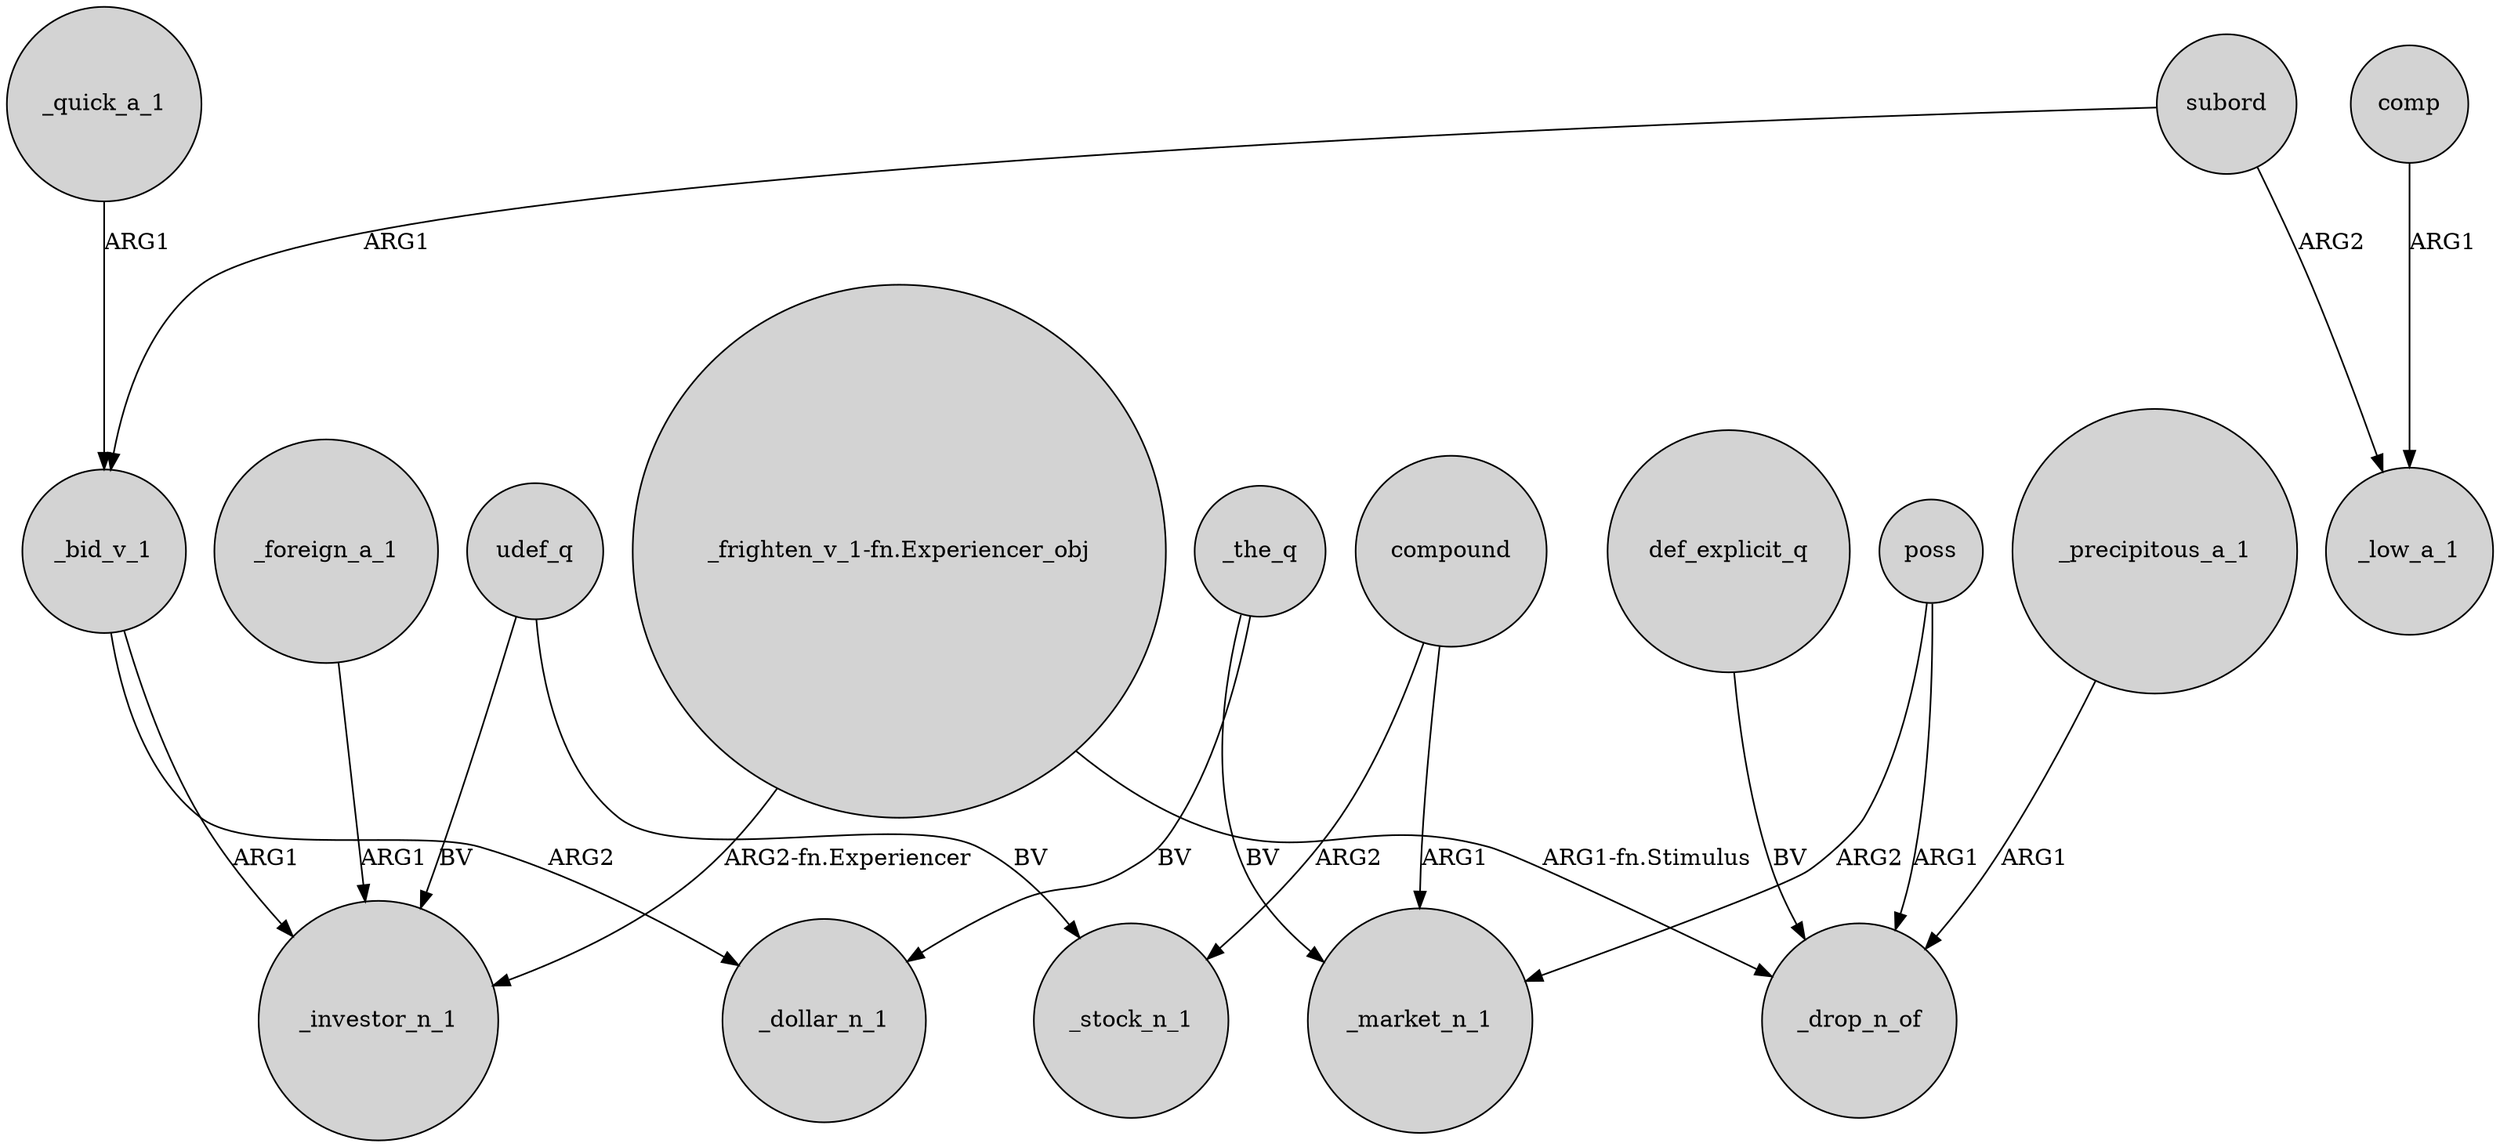 digraph {
	node [shape=circle style=filled]
	udef_q -> _investor_n_1 [label=BV]
	_quick_a_1 -> _bid_v_1 [label=ARG1]
	subord -> _low_a_1 [label=ARG2]
	poss -> _drop_n_of [label=ARG1]
	_bid_v_1 -> _dollar_n_1 [label=ARG2]
	_the_q -> _dollar_n_1 [label=BV]
	_precipitous_a_1 -> _drop_n_of [label=ARG1]
	_foreign_a_1 -> _investor_n_1 [label=ARG1]
	compound -> _stock_n_1 [label=ARG2]
	"_frighten_v_1-fn.Experiencer_obj" -> _drop_n_of [label="ARG1-fn.Stimulus"]
	udef_q -> _stock_n_1 [label=BV]
	poss -> _market_n_1 [label=ARG2]
	def_explicit_q -> _drop_n_of [label=BV]
	subord -> _bid_v_1 [label=ARG1]
	_bid_v_1 -> _investor_n_1 [label=ARG1]
	compound -> _market_n_1 [label=ARG1]
	_the_q -> _market_n_1 [label=BV]
	"_frighten_v_1-fn.Experiencer_obj" -> _investor_n_1 [label="ARG2-fn.Experiencer"]
	comp -> _low_a_1 [label=ARG1]
}
